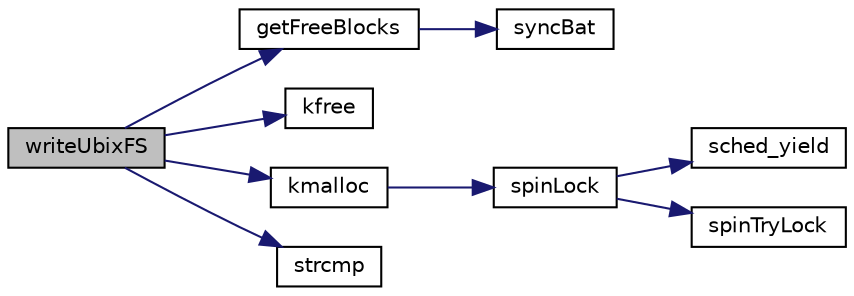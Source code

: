 digraph "writeUbixFS"
{
 // LATEX_PDF_SIZE
  edge [fontname="Helvetica",fontsize="10",labelfontname="Helvetica",labelfontsize="10"];
  node [fontname="Helvetica",fontsize="10",shape=record];
  rankdir="LR";
  Node1 [label="writeUbixFS",height=0.2,width=0.4,color="black", fillcolor="grey75", style="filled", fontcolor="black",tooltip=" "];
  Node1 -> Node2 [color="midnightblue",fontsize="10",style="solid",fontname="Helvetica"];
  Node2 [label="getFreeBlocks",height=0.2,width=0.4,color="black", fillcolor="white", style="filled",URL="$block_8c.html#aa74ff712a9d02bb08f6421ce73358654",tooltip=" "];
  Node2 -> Node3 [color="midnightblue",fontsize="10",style="solid",fontname="Helvetica"];
  Node3 [label="syncBat",height=0.2,width=0.4,color="black", fillcolor="white", style="filled",URL="$block_8c.html#a99dfa2e54401fafb70357a6632c4ef10",tooltip=" "];
  Node1 -> Node4 [color="midnightblue",fontsize="10",style="solid",fontname="Helvetica"];
  Node4 [label="kfree",height=0.2,width=0.4,color="black", fillcolor="white", style="filled",URL="$kmalloc_8h.html#aaa9ed6886459604cf73ccdbf6410e487",tooltip=" "];
  Node1 -> Node5 [color="midnightblue",fontsize="10",style="solid",fontname="Helvetica"];
  Node5 [label="kmalloc",height=0.2,width=0.4,color="black", fillcolor="white", style="filled",URL="$kmalloc_8h.html#a150eab2ac4ce4553e21ca10e7f441762",tooltip=" "];
  Node5 -> Node6 [color="midnightblue",fontsize="10",style="solid",fontname="Helvetica"];
  Node6 [label="spinLock",height=0.2,width=0.4,color="black", fillcolor="white", style="filled",URL="$armv6_2spinlock_8c.html#a71f03d2ba55111c715b6068254847a53",tooltip=" "];
  Node6 -> Node7 [color="midnightblue",fontsize="10",style="solid",fontname="Helvetica"];
  Node7 [label="sched_yield",height=0.2,width=0.4,color="black", fillcolor="white", style="filled",URL="$armv6_2sched_8c.html#a08933fe6d593a1c78b9080359f15a0b7",tooltip=" "];
  Node6 -> Node8 [color="midnightblue",fontsize="10",style="solid",fontname="Helvetica"];
  Node8 [label="spinTryLock",height=0.2,width=0.4,color="black", fillcolor="white", style="filled",URL="$armv6_2spinlock_8c.html#a740766af5da58616f700fffab6768a78",tooltip=" "];
  Node1 -> Node9 [color="midnightblue",fontsize="10",style="solid",fontname="Helvetica"];
  Node9 [label="strcmp",height=0.2,width=0.4,color="black", fillcolor="white", style="filled",URL="$string_8h.html#a6f3dcb20ff11ff9db5904c3cfb61a38c",tooltip=" "];
}
